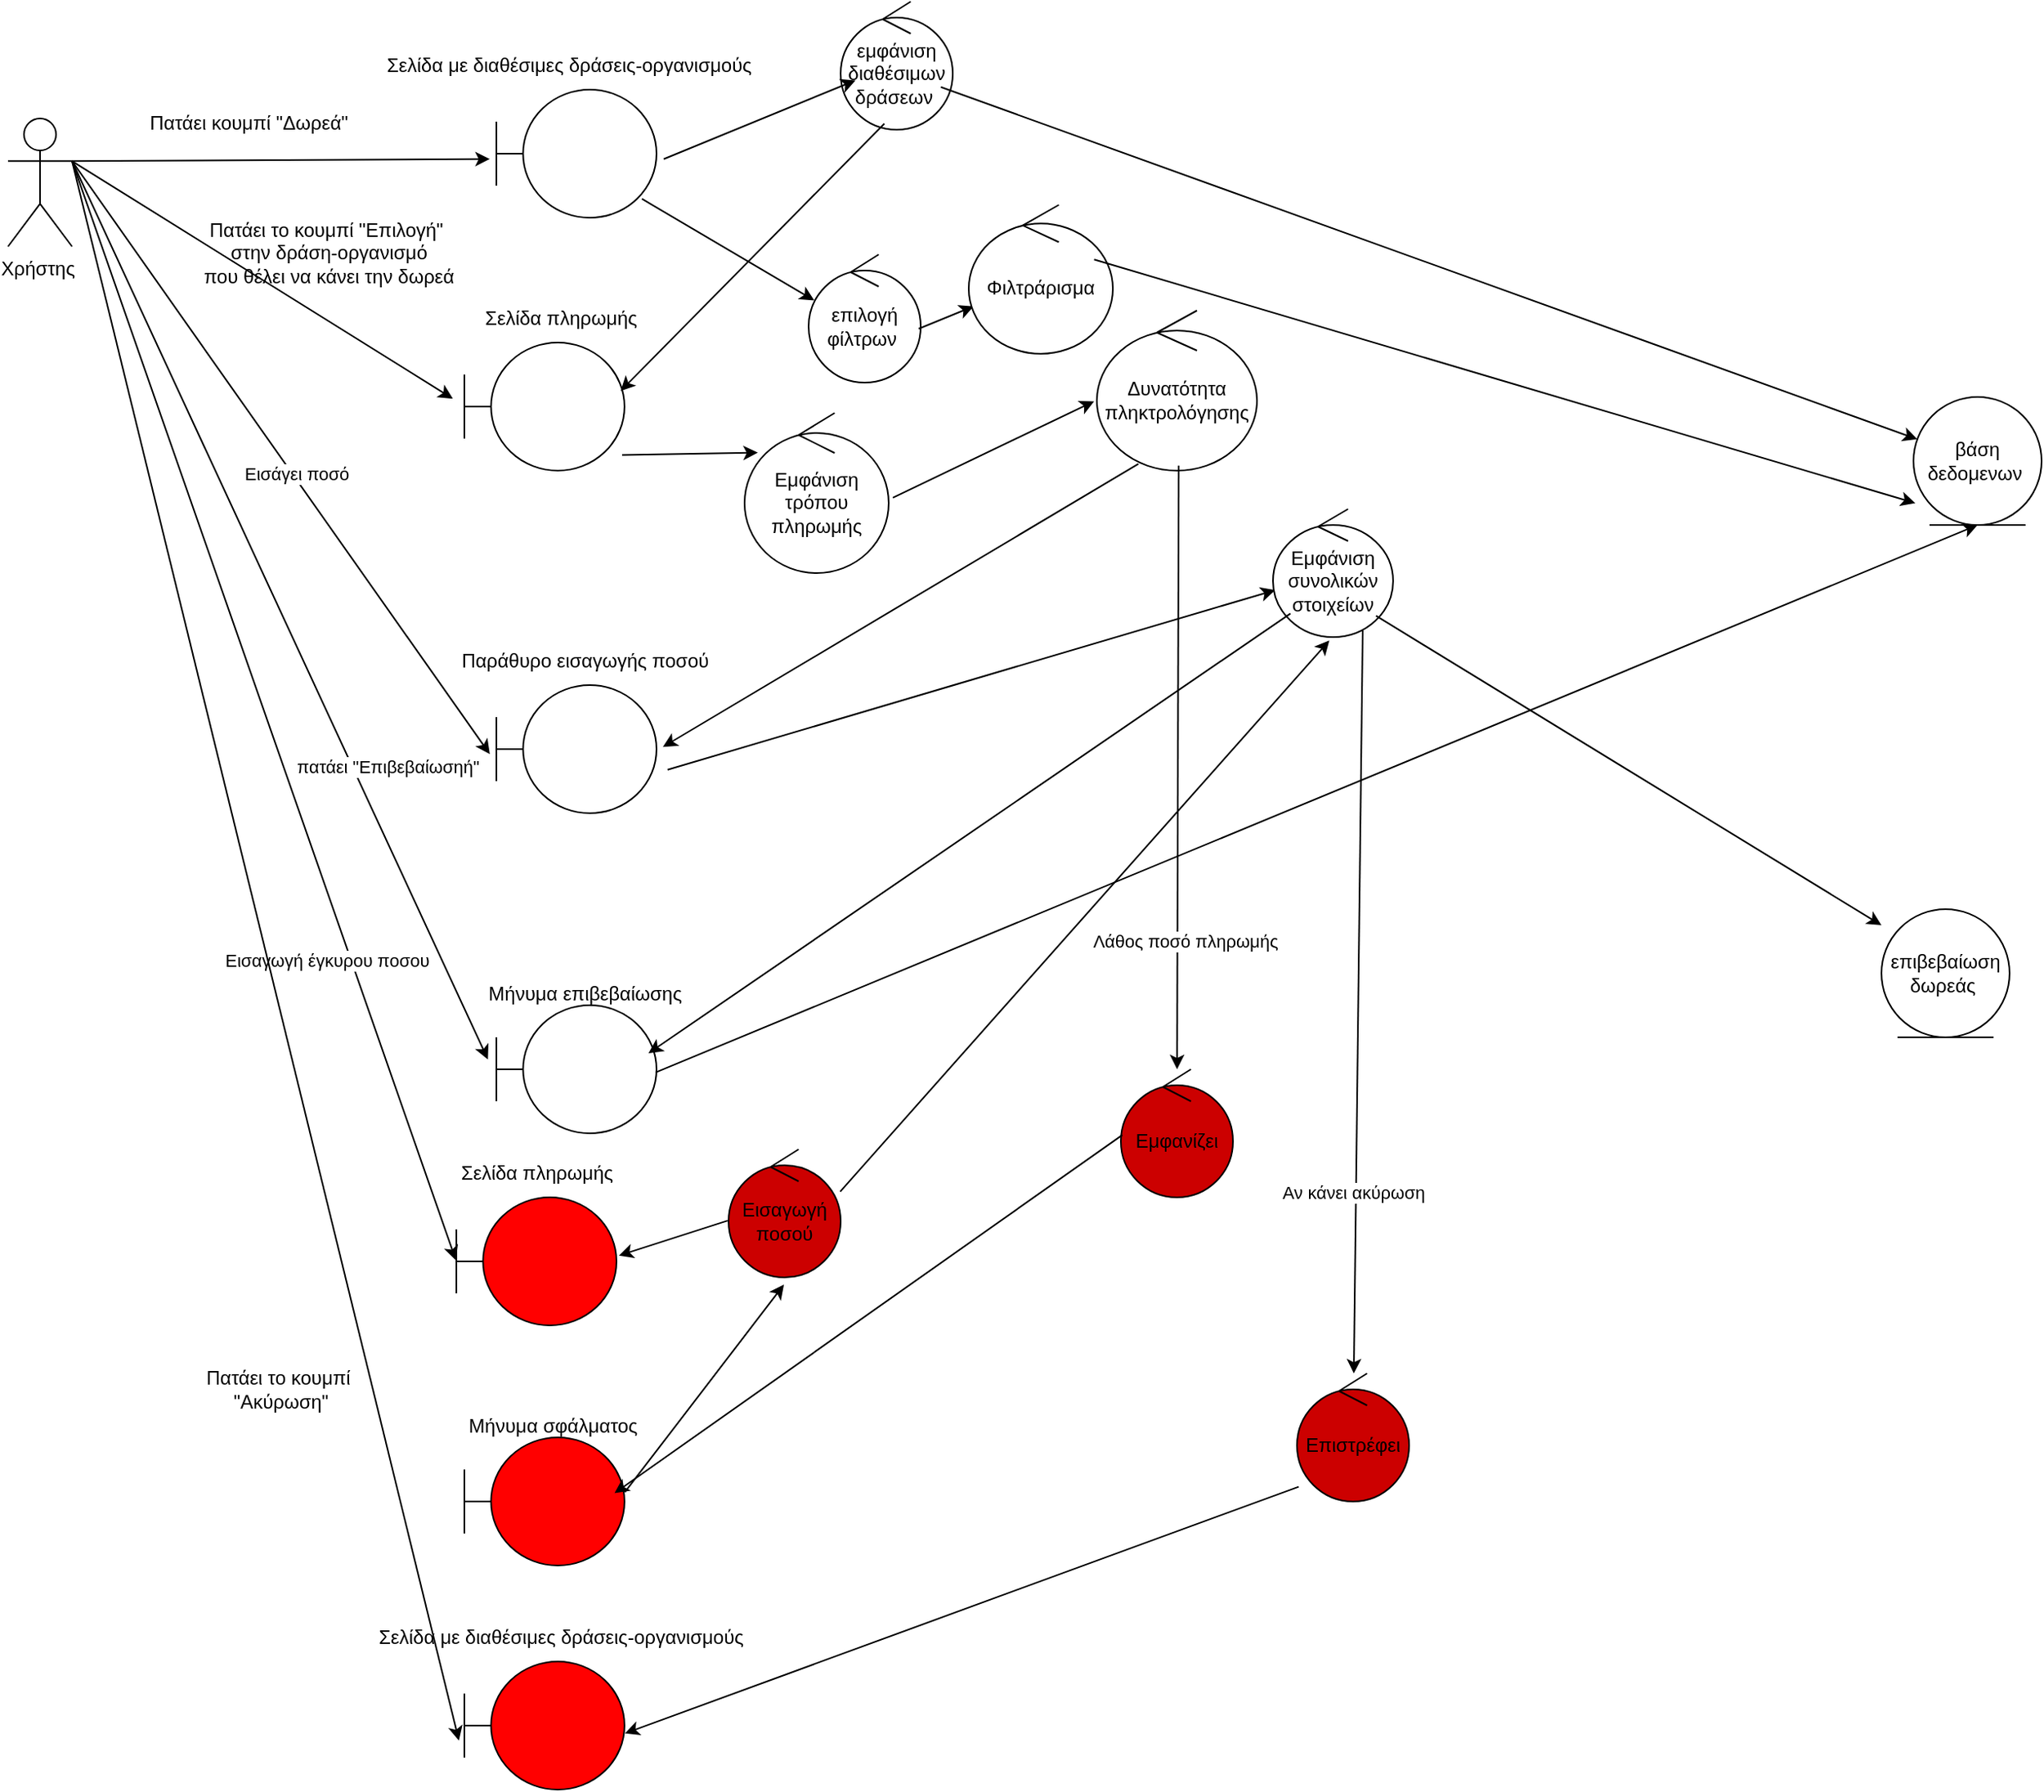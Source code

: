 <mxfile version="26.2.2">
  <diagram name="Page-1" id="xpTSROV6CP0tCNNFSe2Y">
    <mxGraphModel dx="2251" dy="1497" grid="1" gridSize="10" guides="1" tooltips="1" connect="1" arrows="1" fold="1" page="1" pageScale="1" pageWidth="850" pageHeight="1100" math="0" shadow="0">
      <root>
        <mxCell id="0" />
        <mxCell id="1" parent="0" />
        <mxCell id="zH19Z7MiTRZaJMwJvoGK-1" value="Χρήστης&amp;nbsp;" style="shape=umlActor;verticalLabelPosition=bottom;verticalAlign=top;html=1;" vertex="1" parent="1">
          <mxGeometry x="410" y="343" width="40" height="80" as="geometry" />
        </mxCell>
        <mxCell id="zH19Z7MiTRZaJMwJvoGK-2" value="Πατάει κουμπί &quot;Δωρεά&quot;" style="text;html=1;align=center;verticalAlign=middle;resizable=0;points=[];autosize=1;strokeColor=none;fillColor=none;" vertex="1" parent="1">
          <mxGeometry x="485" y="331" width="150" height="30" as="geometry" />
        </mxCell>
        <mxCell id="zH19Z7MiTRZaJMwJvoGK-3" value="" style="shape=umlBoundary;whiteSpace=wrap;html=1;" vertex="1" parent="1">
          <mxGeometry x="715" y="325" width="100" height="80" as="geometry" />
        </mxCell>
        <mxCell id="zH19Z7MiTRZaJMwJvoGK-4" value="εμφάνιση διαθέσιμων δράσεων&amp;nbsp;" style="ellipse;shape=umlControl;whiteSpace=wrap;html=1;" vertex="1" parent="1">
          <mxGeometry x="930" y="270" width="70" height="80" as="geometry" />
        </mxCell>
        <mxCell id="zH19Z7MiTRZaJMwJvoGK-5" value="επιλογή φίλτρων&amp;nbsp;" style="ellipse;shape=umlControl;whiteSpace=wrap;html=1;" vertex="1" parent="1">
          <mxGeometry x="910" y="428" width="70" height="80" as="geometry" />
        </mxCell>
        <mxCell id="zH19Z7MiTRZaJMwJvoGK-6" value="βάση δεδομενων&amp;nbsp;" style="ellipse;shape=umlEntity;whiteSpace=wrap;html=1;" vertex="1" parent="1">
          <mxGeometry x="1600" y="517" width="80" height="80" as="geometry" />
        </mxCell>
        <mxCell id="zH19Z7MiTRZaJMwJvoGK-7" value="επιβεβαίωση δωρεάς&amp;nbsp;" style="ellipse;shape=umlEntity;whiteSpace=wrap;html=1;" vertex="1" parent="1">
          <mxGeometry x="1580" y="837" width="80" height="80" as="geometry" />
        </mxCell>
        <mxCell id="zH19Z7MiTRZaJMwJvoGK-8" value="Εμφάνιση τρόπου πληρωμής" style="ellipse;shape=umlControl;whiteSpace=wrap;html=1;" vertex="1" parent="1">
          <mxGeometry x="870" y="527" width="90" height="100" as="geometry" />
        </mxCell>
        <mxCell id="zH19Z7MiTRZaJMwJvoGK-9" value="" style="shape=umlBoundary;whiteSpace=wrap;html=1;" vertex="1" parent="1">
          <mxGeometry x="715" y="697" width="100" height="80" as="geometry" />
        </mxCell>
        <mxCell id="zH19Z7MiTRZaJMwJvoGK-10" value="Πατάει το κουμπί &quot;Επιλογή&quot;&amp;nbsp;&lt;div&gt;στην δράση-οργανισμό&lt;div&gt;που θέλει να κάνει την δωρεά&lt;/div&gt;&lt;/div&gt;" style="text;html=1;align=center;verticalAlign=middle;resizable=0;points=[];autosize=1;strokeColor=none;fillColor=none;" vertex="1" parent="1">
          <mxGeometry x="520" y="397" width="180" height="60" as="geometry" />
        </mxCell>
        <mxCell id="zH19Z7MiTRZaJMwJvoGK-11" value="" style="shape=umlBoundary;whiteSpace=wrap;html=1;fillColor=#FF0000;" vertex="1" parent="1">
          <mxGeometry x="690" y="1017" width="100" height="80" as="geometry" />
        </mxCell>
        <mxCell id="zH19Z7MiTRZaJMwJvoGK-12" value="Πατάει το κουμπί&amp;nbsp;&lt;div&gt;&quot;Ακύρωση&quot;&lt;/div&gt;" style="text;html=1;align=center;verticalAlign=middle;resizable=0;points=[];autosize=1;strokeColor=none;fillColor=none;" vertex="1" parent="1">
          <mxGeometry x="520" y="1117" width="120" height="40" as="geometry" />
        </mxCell>
        <mxCell id="zH19Z7MiTRZaJMwJvoGK-13" value="" style="endArrow=classic;html=1;rounded=0;exitX=1;exitY=0.333;exitDx=0;exitDy=0;exitPerimeter=0;entryX=-0.041;entryY=0.542;entryDx=0;entryDy=0;entryPerimeter=0;" edge="1" parent="1" source="zH19Z7MiTRZaJMwJvoGK-1" target="zH19Z7MiTRZaJMwJvoGK-3">
          <mxGeometry width="50" height="50" relative="1" as="geometry">
            <mxPoint x="780" y="567" as="sourcePoint" />
            <mxPoint x="830" y="517" as="targetPoint" />
          </mxGeometry>
        </mxCell>
        <mxCell id="zH19Z7MiTRZaJMwJvoGK-14" value="" style="endArrow=classic;html=1;rounded=0;exitX=1;exitY=0.333;exitDx=0;exitDy=0;exitPerimeter=0;entryX=-0.041;entryY=0.539;entryDx=0;entryDy=0;entryPerimeter=0;" edge="1" parent="1" source="zH19Z7MiTRZaJMwJvoGK-1" target="zH19Z7MiTRZaJMwJvoGK-9">
          <mxGeometry width="50" height="50" relative="1" as="geometry">
            <mxPoint x="780" y="567" as="sourcePoint" />
            <mxPoint x="830" y="517" as="targetPoint" />
          </mxGeometry>
        </mxCell>
        <mxCell id="zH19Z7MiTRZaJMwJvoGK-15" value="Εισάγει ποσό" style="edgeLabel;html=1;align=center;verticalAlign=middle;resizable=0;points=[];" vertex="1" connectable="0" parent="zH19Z7MiTRZaJMwJvoGK-14">
          <mxGeometry x="0.062" y="2" relative="1" as="geometry">
            <mxPoint as="offset" />
          </mxGeometry>
        </mxCell>
        <mxCell id="zH19Z7MiTRZaJMwJvoGK-16" value="" style="endArrow=classic;html=1;rounded=0;exitX=1;exitY=0.333;exitDx=0;exitDy=0;exitPerimeter=0;entryX=-0.003;entryY=0.491;entryDx=0;entryDy=0;entryPerimeter=0;" edge="1" parent="1" source="zH19Z7MiTRZaJMwJvoGK-1" target="zH19Z7MiTRZaJMwJvoGK-11">
          <mxGeometry width="50" height="50" relative="1" as="geometry">
            <mxPoint x="780" y="567" as="sourcePoint" />
            <mxPoint x="830" y="517" as="targetPoint" />
          </mxGeometry>
        </mxCell>
        <mxCell id="zH19Z7MiTRZaJMwJvoGK-17" value="Εισαγωγή έγκυρου ποσου" style="edgeLabel;html=1;align=center;verticalAlign=middle;resizable=0;points=[];" vertex="1" connectable="0" parent="zH19Z7MiTRZaJMwJvoGK-16">
          <mxGeometry x="0.437" y="-15" relative="1" as="geometry">
            <mxPoint x="1" y="1" as="offset" />
          </mxGeometry>
        </mxCell>
        <mxCell id="zH19Z7MiTRZaJMwJvoGK-18" value="Σελίδα πληρωμής" style="text;html=1;align=center;verticalAlign=middle;resizable=0;points=[];autosize=1;strokeColor=none;fillColor=none;" vertex="1" parent="1">
          <mxGeometry x="695" y="453" width="120" height="30" as="geometry" />
        </mxCell>
        <mxCell id="zH19Z7MiTRZaJMwJvoGK-19" value="Σελίδα με διαθέσιμες δράσεις-οργανισμούς" style="text;html=1;align=center;verticalAlign=middle;resizable=0;points=[];autosize=1;strokeColor=none;fillColor=none;" vertex="1" parent="1">
          <mxGeometry x="635" y="295" width="250" height="30" as="geometry" />
        </mxCell>
        <mxCell id="zH19Z7MiTRZaJMwJvoGK-20" value="" style="endArrow=classic;html=1;rounded=0;exitX=1.045;exitY=0.542;exitDx=0;exitDy=0;exitPerimeter=0;entryX=0.132;entryY=0.615;entryDx=0;entryDy=0;entryPerimeter=0;" edge="1" parent="1" source="zH19Z7MiTRZaJMwJvoGK-3" target="zH19Z7MiTRZaJMwJvoGK-4">
          <mxGeometry width="50" height="50" relative="1" as="geometry">
            <mxPoint x="780" y="567" as="sourcePoint" />
            <mxPoint x="830" y="517" as="targetPoint" />
          </mxGeometry>
        </mxCell>
        <mxCell id="zH19Z7MiTRZaJMwJvoGK-21" value="" style="endArrow=classic;html=1;rounded=0;exitX=0.894;exitY=0.667;exitDx=0;exitDy=0;exitPerimeter=0;" edge="1" parent="1" source="zH19Z7MiTRZaJMwJvoGK-4" target="zH19Z7MiTRZaJMwJvoGK-6">
          <mxGeometry width="50" height="50" relative="1" as="geometry">
            <mxPoint x="780" y="567" as="sourcePoint" />
            <mxPoint x="830" y="517" as="targetPoint" />
          </mxGeometry>
        </mxCell>
        <mxCell id="zH19Z7MiTRZaJMwJvoGK-22" value="" style="shape=umlBoundary;whiteSpace=wrap;html=1;" vertex="1" parent="1">
          <mxGeometry x="695" y="483" width="100" height="80" as="geometry" />
        </mxCell>
        <mxCell id="zH19Z7MiTRZaJMwJvoGK-23" value="" style="endArrow=classic;html=1;rounded=0;exitX=1;exitY=0.333;exitDx=0;exitDy=0;exitPerimeter=0;entryX=-0.072;entryY=0.438;entryDx=0;entryDy=0;entryPerimeter=0;" edge="1" parent="1" source="zH19Z7MiTRZaJMwJvoGK-1" target="zH19Z7MiTRZaJMwJvoGK-22">
          <mxGeometry width="50" height="50" relative="1" as="geometry">
            <mxPoint x="780" y="567" as="sourcePoint" />
            <mxPoint x="830" y="517" as="targetPoint" />
          </mxGeometry>
        </mxCell>
        <mxCell id="zH19Z7MiTRZaJMwJvoGK-24" value="" style="endArrow=classic;html=1;rounded=0;exitX=0.982;exitY=0.58;exitDx=0;exitDy=0;exitPerimeter=0;" edge="1" parent="1" source="zH19Z7MiTRZaJMwJvoGK-5" target="zH19Z7MiTRZaJMwJvoGK-26">
          <mxGeometry width="50" height="50" relative="1" as="geometry">
            <mxPoint x="780" y="567" as="sourcePoint" />
            <mxPoint x="1160" y="447" as="targetPoint" />
          </mxGeometry>
        </mxCell>
        <mxCell id="zH19Z7MiTRZaJMwJvoGK-25" value="" style="endArrow=classic;html=1;rounded=0;entryX=0.05;entryY=0.358;entryDx=0;entryDy=0;entryPerimeter=0;exitX=0.909;exitY=0.853;exitDx=0;exitDy=0;exitPerimeter=0;" edge="1" parent="1" source="zH19Z7MiTRZaJMwJvoGK-3" target="zH19Z7MiTRZaJMwJvoGK-5">
          <mxGeometry width="50" height="50" relative="1" as="geometry">
            <mxPoint x="780" y="567" as="sourcePoint" />
            <mxPoint x="830" y="517" as="targetPoint" />
          </mxGeometry>
        </mxCell>
        <mxCell id="zH19Z7MiTRZaJMwJvoGK-26" value="Φιλτράρισμα" style="ellipse;shape=umlControl;whiteSpace=wrap;html=1;" vertex="1" parent="1">
          <mxGeometry x="1010" y="397" width="90" height="93" as="geometry" />
        </mxCell>
        <mxCell id="zH19Z7MiTRZaJMwJvoGK-27" value="" style="endArrow=classic;html=1;rounded=0;exitX=0.87;exitY=0.367;exitDx=0;exitDy=0;exitPerimeter=0;entryX=0.014;entryY=0.829;entryDx=0;entryDy=0;entryPerimeter=0;" edge="1" parent="1" source="zH19Z7MiTRZaJMwJvoGK-26" target="zH19Z7MiTRZaJMwJvoGK-6">
          <mxGeometry width="50" height="50" relative="1" as="geometry">
            <mxPoint x="780" y="567" as="sourcePoint" />
            <mxPoint x="830" y="517" as="targetPoint" />
          </mxGeometry>
        </mxCell>
        <mxCell id="zH19Z7MiTRZaJMwJvoGK-28" value="" style="endArrow=classic;html=1;rounded=0;exitX=0.39;exitY=0.953;exitDx=0;exitDy=0;exitPerimeter=0;entryX=0.976;entryY=0.378;entryDx=0;entryDy=0;entryPerimeter=0;" edge="1" parent="1" source="zH19Z7MiTRZaJMwJvoGK-4" target="zH19Z7MiTRZaJMwJvoGK-22">
          <mxGeometry width="50" height="50" relative="1" as="geometry">
            <mxPoint x="780" y="707" as="sourcePoint" />
            <mxPoint x="830" y="657" as="targetPoint" />
          </mxGeometry>
        </mxCell>
        <mxCell id="zH19Z7MiTRZaJMwJvoGK-29" value="" style="endArrow=classic;html=1;rounded=0;exitX=0.985;exitY=0.878;exitDx=0;exitDy=0;exitPerimeter=0;entryX=0.092;entryY=0.248;entryDx=0;entryDy=0;entryPerimeter=0;" edge="1" parent="1" source="zH19Z7MiTRZaJMwJvoGK-22" target="zH19Z7MiTRZaJMwJvoGK-8">
          <mxGeometry width="50" height="50" relative="1" as="geometry">
            <mxPoint x="780" y="707" as="sourcePoint" />
            <mxPoint x="830" y="657" as="targetPoint" />
          </mxGeometry>
        </mxCell>
        <mxCell id="zH19Z7MiTRZaJMwJvoGK-30" value="Δυνατότητα πληκτρολόγησης" style="ellipse;shape=umlControl;whiteSpace=wrap;html=1;" vertex="1" parent="1">
          <mxGeometry x="1090" y="463" width="100" height="100" as="geometry" />
        </mxCell>
        <mxCell id="zH19Z7MiTRZaJMwJvoGK-31" value="" style="endArrow=classic;html=1;rounded=0;exitX=1.029;exitY=0.529;exitDx=0;exitDy=0;exitPerimeter=0;entryX=-0.017;entryY=0.567;entryDx=0;entryDy=0;entryPerimeter=0;" edge="1" parent="1" source="zH19Z7MiTRZaJMwJvoGK-8" target="zH19Z7MiTRZaJMwJvoGK-30">
          <mxGeometry width="50" height="50" relative="1" as="geometry">
            <mxPoint x="1010" y="707" as="sourcePoint" />
            <mxPoint x="1060" y="657" as="targetPoint" />
          </mxGeometry>
        </mxCell>
        <mxCell id="zH19Z7MiTRZaJMwJvoGK-32" value="Παράθυρο εισαγωγής ποσού" style="text;html=1;align=center;verticalAlign=middle;resizable=0;points=[];autosize=1;strokeColor=none;fillColor=none;" vertex="1" parent="1">
          <mxGeometry x="680" y="667" width="180" height="30" as="geometry" />
        </mxCell>
        <mxCell id="zH19Z7MiTRZaJMwJvoGK-33" value="" style="endArrow=classic;html=1;rounded=0;exitX=0.259;exitY=0.958;exitDx=0;exitDy=0;exitPerimeter=0;entryX=1.04;entryY=0.483;entryDx=0;entryDy=0;entryPerimeter=0;" edge="1" parent="1" source="zH19Z7MiTRZaJMwJvoGK-30" target="zH19Z7MiTRZaJMwJvoGK-9">
          <mxGeometry width="50" height="50" relative="1" as="geometry">
            <mxPoint x="1010" y="707" as="sourcePoint" />
            <mxPoint x="1060" y="657" as="targetPoint" />
          </mxGeometry>
        </mxCell>
        <mxCell id="zH19Z7MiTRZaJMwJvoGK-34" value="" style="endArrow=classic;html=1;rounded=0;exitX=1.069;exitY=0.661;exitDx=0;exitDy=0;exitPerimeter=0;" edge="1" parent="1" source="zH19Z7MiTRZaJMwJvoGK-9" target="zH19Z7MiTRZaJMwJvoGK-35">
          <mxGeometry width="50" height="50" relative="1" as="geometry">
            <mxPoint x="1010" y="707" as="sourcePoint" />
            <mxPoint x="1110" y="797" as="targetPoint" />
          </mxGeometry>
        </mxCell>
        <mxCell id="zH19Z7MiTRZaJMwJvoGK-35" value="Εμφάνιση συνολικών στοιχείων" style="ellipse;shape=umlControl;whiteSpace=wrap;html=1;" vertex="1" parent="1">
          <mxGeometry x="1200" y="587" width="75" height="80" as="geometry" />
        </mxCell>
        <mxCell id="zH19Z7MiTRZaJMwJvoGK-36" value="" style="endArrow=classic;html=1;rounded=0;exitX=1;exitY=0.333;exitDx=0;exitDy=0;exitPerimeter=0;entryX=-0.053;entryY=0.423;entryDx=0;entryDy=0;entryPerimeter=0;" edge="1" parent="1" source="zH19Z7MiTRZaJMwJvoGK-1" target="zH19Z7MiTRZaJMwJvoGK-38">
          <mxGeometry width="50" height="50" relative="1" as="geometry">
            <mxPoint x="520" y="457" as="sourcePoint" />
            <mxPoint x="710" y="907" as="targetPoint" />
          </mxGeometry>
        </mxCell>
        <mxCell id="zH19Z7MiTRZaJMwJvoGK-37" value="πατάει &quot;Επιβεβαίωσηή&quot;" style="edgeLabel;html=1;align=center;verticalAlign=middle;resizable=0;points=[];" vertex="1" connectable="0" parent="zH19Z7MiTRZaJMwJvoGK-36">
          <mxGeometry x="0.342" y="-3" relative="1" as="geometry">
            <mxPoint x="25" as="offset" />
          </mxGeometry>
        </mxCell>
        <mxCell id="zH19Z7MiTRZaJMwJvoGK-38" value="" style="shape=umlBoundary;whiteSpace=wrap;html=1;" vertex="1" parent="1">
          <mxGeometry x="715.0" y="897" width="100" height="80" as="geometry" />
        </mxCell>
        <mxCell id="zH19Z7MiTRZaJMwJvoGK-39" value="" style="endArrow=classic;html=1;rounded=0;exitX=0.145;exitY=0.816;exitDx=0;exitDy=0;exitPerimeter=0;entryX=0.95;entryY=0.375;entryDx=0;entryDy=0;entryPerimeter=0;" edge="1" parent="1" source="zH19Z7MiTRZaJMwJvoGK-35" target="zH19Z7MiTRZaJMwJvoGK-38">
          <mxGeometry width="50" height="50" relative="1" as="geometry">
            <mxPoint x="900" y="667" as="sourcePoint" />
            <mxPoint x="950" y="617" as="targetPoint" />
          </mxGeometry>
        </mxCell>
        <mxCell id="zH19Z7MiTRZaJMwJvoGK-40" value="Μήνυμα επιβεβαίωσης" style="text;html=1;align=center;verticalAlign=middle;resizable=0;points=[];autosize=1;strokeColor=none;fillColor=none;" vertex="1" parent="1">
          <mxGeometry x="700" y="875" width="140" height="30" as="geometry" />
        </mxCell>
        <mxCell id="zH19Z7MiTRZaJMwJvoGK-41" value="" style="endArrow=classic;html=1;rounded=0;exitX=0.995;exitY=0.524;exitDx=0;exitDy=0;exitPerimeter=0;entryX=0.5;entryY=1;entryDx=0;entryDy=0;" edge="1" parent="1" source="zH19Z7MiTRZaJMwJvoGK-38" target="zH19Z7MiTRZaJMwJvoGK-6">
          <mxGeometry width="50" height="50" relative="1" as="geometry">
            <mxPoint x="1130" y="667" as="sourcePoint" />
            <mxPoint x="1180" y="617" as="targetPoint" />
          </mxGeometry>
        </mxCell>
        <mxCell id="zH19Z7MiTRZaJMwJvoGK-42" value="" style="endArrow=classic;html=1;rounded=0;exitX=0.858;exitY=0.834;exitDx=0;exitDy=0;exitPerimeter=0;entryX=0;entryY=0.125;entryDx=0;entryDy=0;entryPerimeter=0;" edge="1" parent="1" source="zH19Z7MiTRZaJMwJvoGK-35" target="zH19Z7MiTRZaJMwJvoGK-7">
          <mxGeometry width="50" height="50" relative="1" as="geometry">
            <mxPoint x="1100" y="817" as="sourcePoint" />
            <mxPoint x="1150" y="767" as="targetPoint" />
          </mxGeometry>
        </mxCell>
        <mxCell id="zH19Z7MiTRZaJMwJvoGK-43" value="" style="endArrow=classic;html=1;rounded=0;exitX=0.511;exitY=0.969;exitDx=0;exitDy=0;exitPerimeter=0;" edge="1" parent="1" source="zH19Z7MiTRZaJMwJvoGK-30" target="zH19Z7MiTRZaJMwJvoGK-45">
          <mxGeometry width="50" height="50" relative="1" as="geometry">
            <mxPoint x="1100" y="817" as="sourcePoint" />
            <mxPoint x="1150" y="957" as="targetPoint" />
          </mxGeometry>
        </mxCell>
        <mxCell id="zH19Z7MiTRZaJMwJvoGK-44" value="Λάθος ποσό πληρωμής" style="edgeLabel;html=1;align=center;verticalAlign=middle;resizable=0;points=[];" vertex="1" connectable="0" parent="zH19Z7MiTRZaJMwJvoGK-43">
          <mxGeometry x="0.575" y="4" relative="1" as="geometry">
            <mxPoint as="offset" />
          </mxGeometry>
        </mxCell>
        <mxCell id="zH19Z7MiTRZaJMwJvoGK-45" value="Εμφανίζει" style="ellipse;shape=umlControl;whiteSpace=wrap;html=1;fillColor=#CC0000;" vertex="1" parent="1">
          <mxGeometry x="1105" y="937" width="70" height="80" as="geometry" />
        </mxCell>
        <mxCell id="zH19Z7MiTRZaJMwJvoGK-46" value="" style="shape=umlBoundary;whiteSpace=wrap;html=1;fillColor=#FF0000;" vertex="1" parent="1">
          <mxGeometry x="695" y="1167" width="100" height="80" as="geometry" />
        </mxCell>
        <mxCell id="zH19Z7MiTRZaJMwJvoGK-47" value="" style="endArrow=classic;html=1;rounded=0;exitX=0.013;exitY=0.513;exitDx=0;exitDy=0;exitPerimeter=0;entryX=0.938;entryY=0.435;entryDx=0;entryDy=0;entryPerimeter=0;" edge="1" parent="1" source="zH19Z7MiTRZaJMwJvoGK-45" target="zH19Z7MiTRZaJMwJvoGK-46">
          <mxGeometry width="50" height="50" relative="1" as="geometry">
            <mxPoint x="1100" y="817" as="sourcePoint" />
            <mxPoint x="1150" y="767" as="targetPoint" />
          </mxGeometry>
        </mxCell>
        <mxCell id="zH19Z7MiTRZaJMwJvoGK-48" value="Μήνυμα σφάλματος" style="text;html=1;align=center;verticalAlign=middle;resizable=0;points=[];autosize=1;strokeColor=none;fillColor=none;" vertex="1" parent="1">
          <mxGeometry x="685" y="1145" width="130" height="30" as="geometry" />
        </mxCell>
        <mxCell id="zH19Z7MiTRZaJMwJvoGK-49" value="Σελίδα πληρωμής" style="text;html=1;align=center;verticalAlign=middle;resizable=0;points=[];autosize=1;strokeColor=none;fillColor=none;" vertex="1" parent="1">
          <mxGeometry x="680" y="987" width="120" height="30" as="geometry" />
        </mxCell>
        <mxCell id="zH19Z7MiTRZaJMwJvoGK-50" value="Εισαγωγή ποσού" style="ellipse;shape=umlControl;whiteSpace=wrap;html=1;fillColor=#CC0000;" vertex="1" parent="1">
          <mxGeometry x="860" y="987" width="70" height="80" as="geometry" />
        </mxCell>
        <mxCell id="zH19Z7MiTRZaJMwJvoGK-51" value="" style="endArrow=classic;html=1;rounded=0;exitX=1.002;exitY=0.428;exitDx=0;exitDy=0;exitPerimeter=0;entryX=0.494;entryY=1.057;entryDx=0;entryDy=0;entryPerimeter=0;" edge="1" parent="1" source="zH19Z7MiTRZaJMwJvoGK-46" target="zH19Z7MiTRZaJMwJvoGK-50">
          <mxGeometry width="50" height="50" relative="1" as="geometry">
            <mxPoint x="1030" y="797" as="sourcePoint" />
            <mxPoint x="1080" y="747" as="targetPoint" />
          </mxGeometry>
        </mxCell>
        <mxCell id="zH19Z7MiTRZaJMwJvoGK-52" value="" style="endArrow=classic;html=1;rounded=0;exitX=-0.008;exitY=0.557;exitDx=0;exitDy=0;exitPerimeter=0;entryX=1.015;entryY=0.455;entryDx=0;entryDy=0;entryPerimeter=0;" edge="1" parent="1" source="zH19Z7MiTRZaJMwJvoGK-50" target="zH19Z7MiTRZaJMwJvoGK-11">
          <mxGeometry width="50" height="50" relative="1" as="geometry">
            <mxPoint x="1030" y="797" as="sourcePoint" />
            <mxPoint x="1080" y="747" as="targetPoint" />
          </mxGeometry>
        </mxCell>
        <mxCell id="zH19Z7MiTRZaJMwJvoGK-53" value="" style="endArrow=classic;html=1;rounded=0;exitX=0.996;exitY=0.33;exitDx=0;exitDy=0;exitPerimeter=0;entryX=0.469;entryY=1.027;entryDx=0;entryDy=0;entryPerimeter=0;" edge="1" parent="1" source="zH19Z7MiTRZaJMwJvoGK-50" target="zH19Z7MiTRZaJMwJvoGK-35">
          <mxGeometry width="50" height="50" relative="1" as="geometry">
            <mxPoint x="1000" y="1008.36" as="sourcePoint" />
            <mxPoint x="1157.56" y="745.64" as="targetPoint" />
          </mxGeometry>
        </mxCell>
        <mxCell id="zH19Z7MiTRZaJMwJvoGK-54" value="" style="shape=umlBoundary;whiteSpace=wrap;html=1;fillColor=#FF0000;" vertex="1" parent="1">
          <mxGeometry x="695" y="1307" width="100" height="80" as="geometry" />
        </mxCell>
        <mxCell id="zH19Z7MiTRZaJMwJvoGK-55" value="" style="endArrow=classic;html=1;rounded=0;exitX=1;exitY=0.333;exitDx=0;exitDy=0;exitPerimeter=0;entryX=-0.034;entryY=0.617;entryDx=0;entryDy=0;entryPerimeter=0;" edge="1" parent="1" source="zH19Z7MiTRZaJMwJvoGK-1" target="zH19Z7MiTRZaJMwJvoGK-54">
          <mxGeometry width="50" height="50" relative="1" as="geometry">
            <mxPoint x="790" y="827" as="sourcePoint" />
            <mxPoint x="840" y="777" as="targetPoint" />
          </mxGeometry>
        </mxCell>
        <mxCell id="zH19Z7MiTRZaJMwJvoGK-56" value="" style="endArrow=classic;html=1;rounded=0;exitX=0.747;exitY=0.95;exitDx=0;exitDy=0;exitPerimeter=0;" edge="1" parent="1" source="zH19Z7MiTRZaJMwJvoGK-35" target="zH19Z7MiTRZaJMwJvoGK-58">
          <mxGeometry width="50" height="50" relative="1" as="geometry">
            <mxPoint x="790" y="827" as="sourcePoint" />
            <mxPoint x="1250" y="1167" as="targetPoint" />
          </mxGeometry>
        </mxCell>
        <mxCell id="zH19Z7MiTRZaJMwJvoGK-57" value="Αν κάνει ακύρωση" style="edgeLabel;html=1;align=center;verticalAlign=middle;resizable=0;points=[];" vertex="1" connectable="0" parent="zH19Z7MiTRZaJMwJvoGK-56">
          <mxGeometry x="0.507" y="-2" relative="1" as="geometry">
            <mxPoint y="1" as="offset" />
          </mxGeometry>
        </mxCell>
        <mxCell id="zH19Z7MiTRZaJMwJvoGK-58" value="Επιστρέφει" style="ellipse;shape=umlControl;whiteSpace=wrap;html=1;fillColor=#CC0000;" vertex="1" parent="1">
          <mxGeometry x="1215" y="1127" width="70" height="80" as="geometry" />
        </mxCell>
        <mxCell id="zH19Z7MiTRZaJMwJvoGK-59" value="Σελίδα με διαθέσιμες δράσεις-οργανισμούς" style="text;html=1;align=center;verticalAlign=middle;resizable=0;points=[];autosize=1;strokeColor=none;fillColor=none;" vertex="1" parent="1">
          <mxGeometry x="630" y="1277" width="250" height="30" as="geometry" />
        </mxCell>
        <mxCell id="zH19Z7MiTRZaJMwJvoGK-60" value="" style="endArrow=classic;html=1;rounded=0;exitX=0.015;exitY=0.885;exitDx=0;exitDy=0;exitPerimeter=0;entryX=1.003;entryY=0.561;entryDx=0;entryDy=0;entryPerimeter=0;" edge="1" parent="1" source="zH19Z7MiTRZaJMwJvoGK-58" target="zH19Z7MiTRZaJMwJvoGK-54">
          <mxGeometry width="50" height="50" relative="1" as="geometry">
            <mxPoint x="790" y="827" as="sourcePoint" />
            <mxPoint x="840" y="777" as="targetPoint" />
          </mxGeometry>
        </mxCell>
      </root>
    </mxGraphModel>
  </diagram>
</mxfile>
